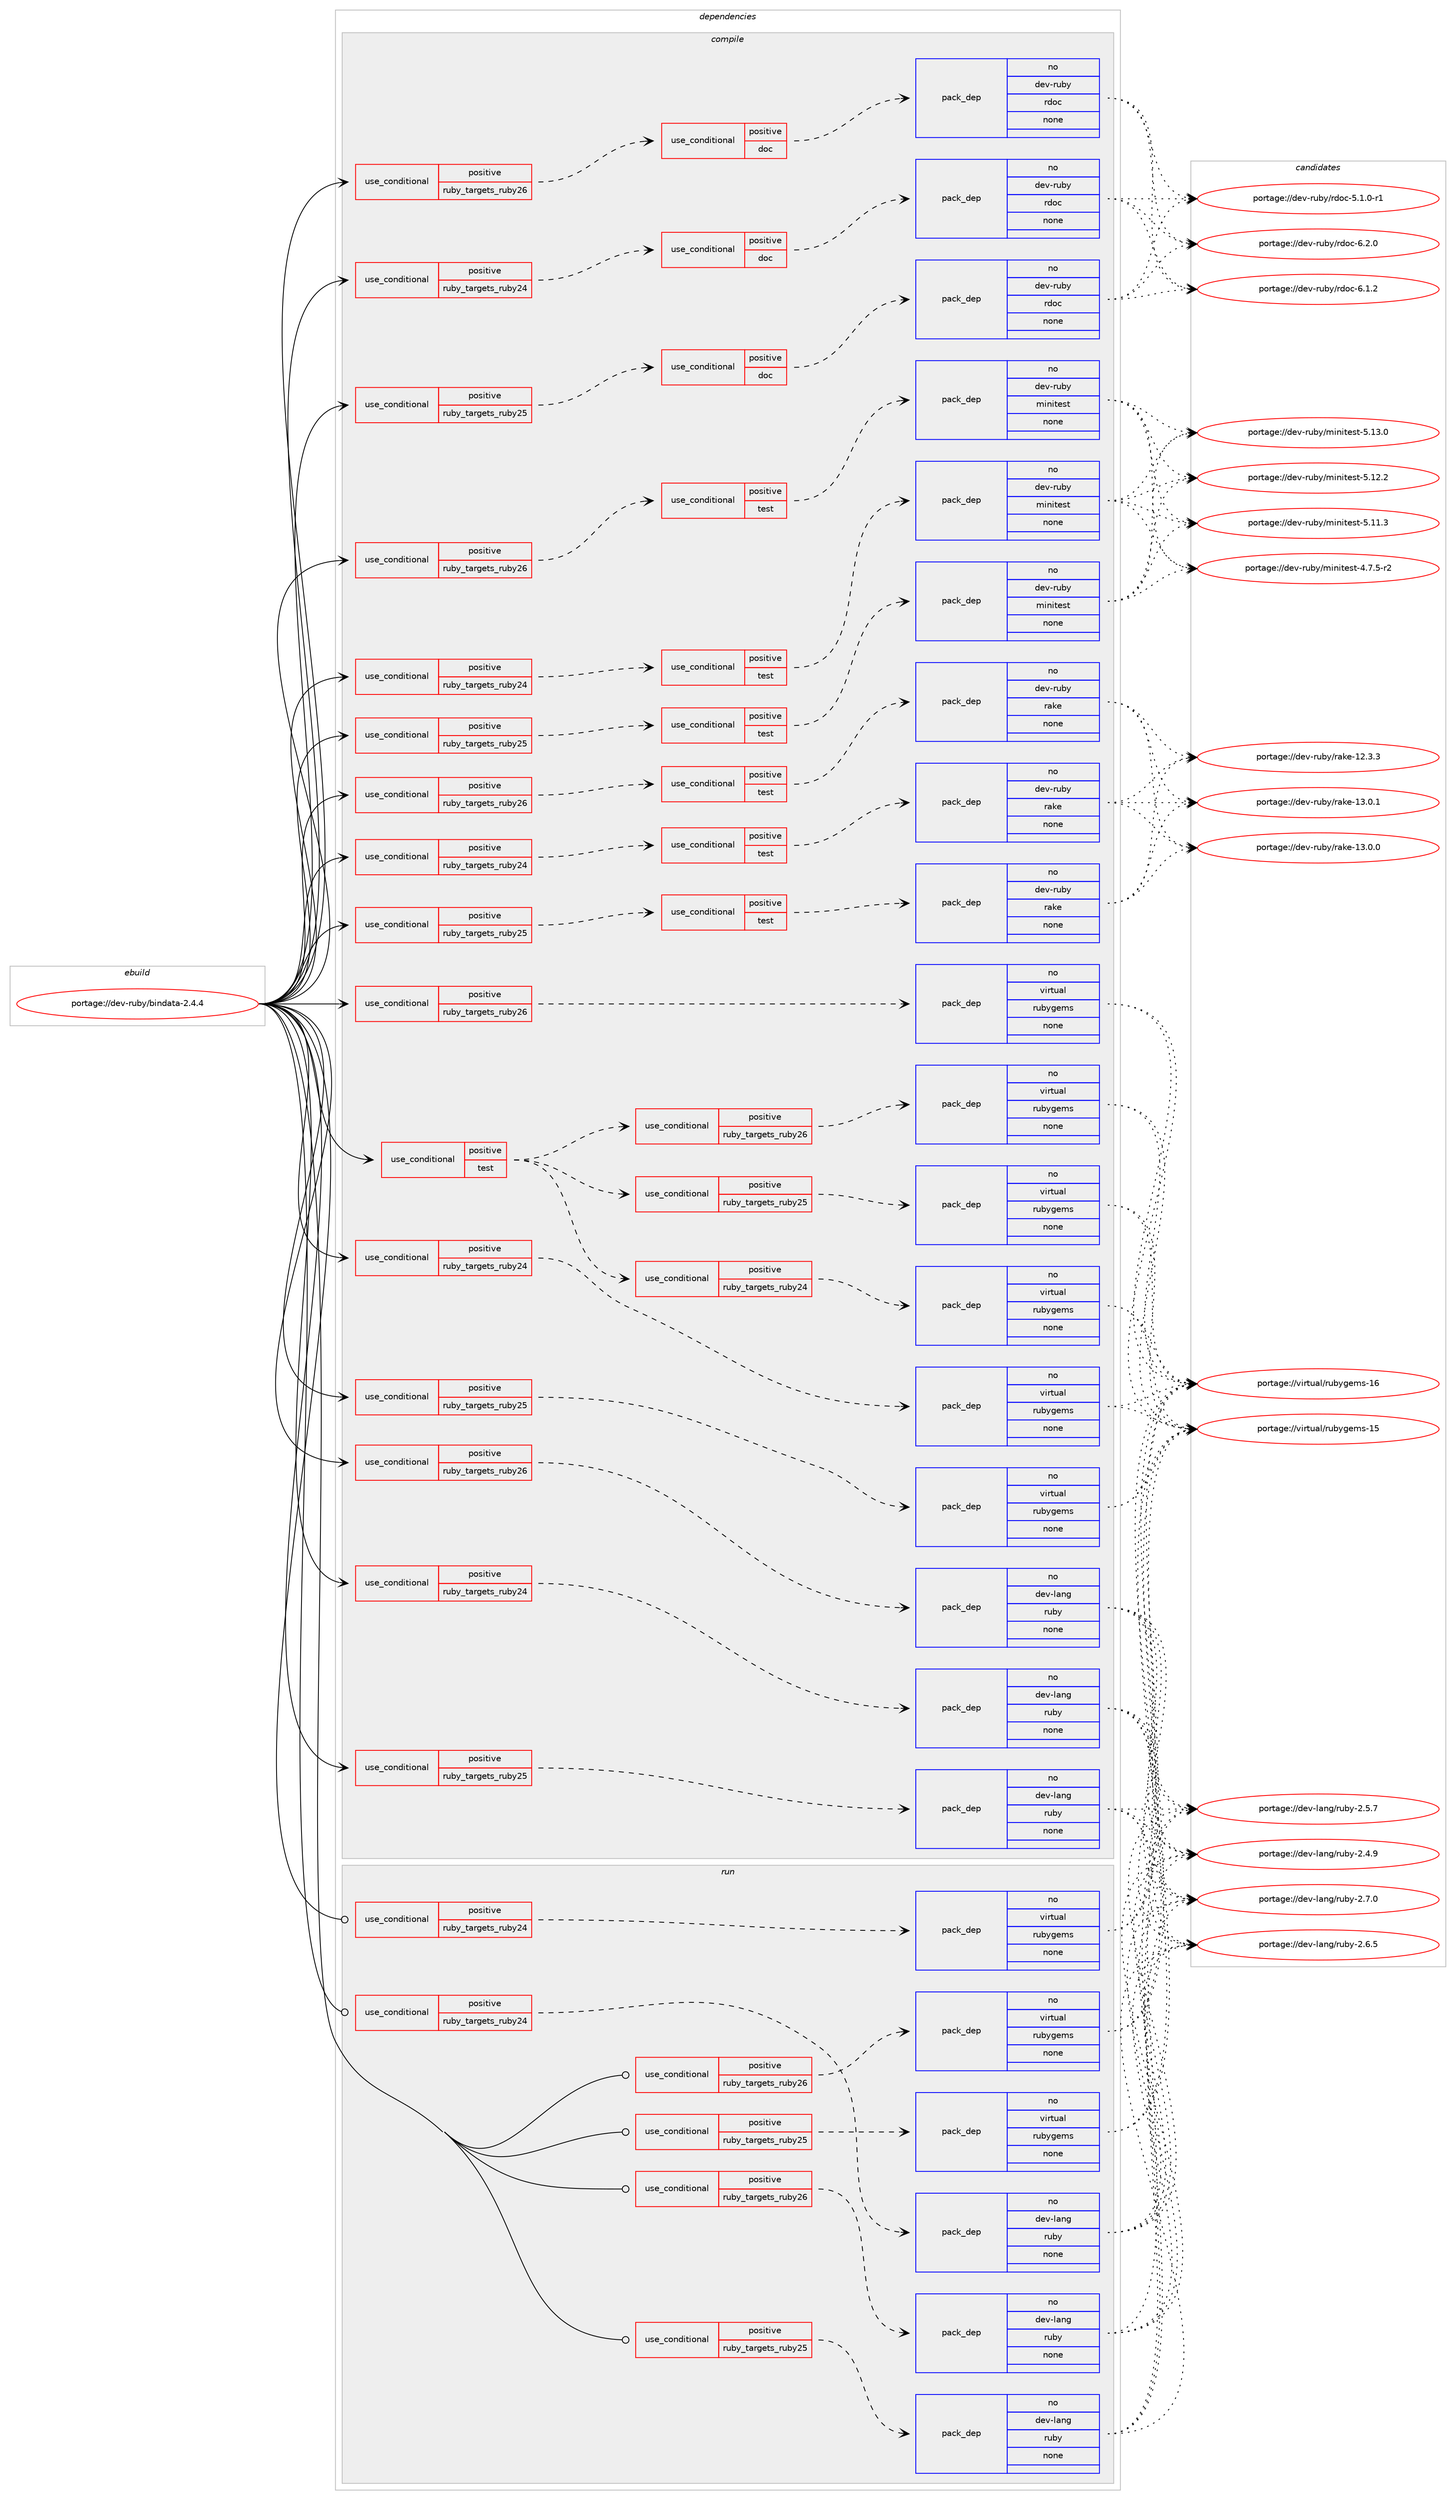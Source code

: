 digraph prolog {

# *************
# Graph options
# *************

newrank=true;
concentrate=true;
compound=true;
graph [rankdir=LR,fontname=Helvetica,fontsize=10,ranksep=1.5];#, ranksep=2.5, nodesep=0.2];
edge  [arrowhead=vee];
node  [fontname=Helvetica,fontsize=10];

# **********
# The ebuild
# **********

subgraph cluster_leftcol {
color=gray;
label=<<i>ebuild</i>>;
id [label="portage://dev-ruby/bindata-2.4.4", color=red, width=4, href="../dev-ruby/bindata-2.4.4.svg"];
}

# ****************
# The dependencies
# ****************

subgraph cluster_midcol {
color=gray;
label=<<i>dependencies</i>>;
subgraph cluster_compile {
fillcolor="#eeeeee";
style=filled;
label=<<i>compile</i>>;
subgraph cond92449 {
dependency366089 [label=<<TABLE BORDER="0" CELLBORDER="1" CELLSPACING="0" CELLPADDING="4"><TR><TD ROWSPAN="3" CELLPADDING="10">use_conditional</TD></TR><TR><TD>positive</TD></TR><TR><TD>ruby_targets_ruby24</TD></TR></TABLE>>, shape=none, color=red];
subgraph cond92450 {
dependency366090 [label=<<TABLE BORDER="0" CELLBORDER="1" CELLSPACING="0" CELLPADDING="4"><TR><TD ROWSPAN="3" CELLPADDING="10">use_conditional</TD></TR><TR><TD>positive</TD></TR><TR><TD>doc</TD></TR></TABLE>>, shape=none, color=red];
subgraph pack268816 {
dependency366091 [label=<<TABLE BORDER="0" CELLBORDER="1" CELLSPACING="0" CELLPADDING="4" WIDTH="220"><TR><TD ROWSPAN="6" CELLPADDING="30">pack_dep</TD></TR><TR><TD WIDTH="110">no</TD></TR><TR><TD>dev-ruby</TD></TR><TR><TD>rdoc</TD></TR><TR><TD>none</TD></TR><TR><TD></TD></TR></TABLE>>, shape=none, color=blue];
}
dependency366090:e -> dependency366091:w [weight=20,style="dashed",arrowhead="vee"];
}
dependency366089:e -> dependency366090:w [weight=20,style="dashed",arrowhead="vee"];
}
id:e -> dependency366089:w [weight=20,style="solid",arrowhead="vee"];
subgraph cond92451 {
dependency366092 [label=<<TABLE BORDER="0" CELLBORDER="1" CELLSPACING="0" CELLPADDING="4"><TR><TD ROWSPAN="3" CELLPADDING="10">use_conditional</TD></TR><TR><TD>positive</TD></TR><TR><TD>ruby_targets_ruby24</TD></TR></TABLE>>, shape=none, color=red];
subgraph cond92452 {
dependency366093 [label=<<TABLE BORDER="0" CELLBORDER="1" CELLSPACING="0" CELLPADDING="4"><TR><TD ROWSPAN="3" CELLPADDING="10">use_conditional</TD></TR><TR><TD>positive</TD></TR><TR><TD>test</TD></TR></TABLE>>, shape=none, color=red];
subgraph pack268817 {
dependency366094 [label=<<TABLE BORDER="0" CELLBORDER="1" CELLSPACING="0" CELLPADDING="4" WIDTH="220"><TR><TD ROWSPAN="6" CELLPADDING="30">pack_dep</TD></TR><TR><TD WIDTH="110">no</TD></TR><TR><TD>dev-ruby</TD></TR><TR><TD>minitest</TD></TR><TR><TD>none</TD></TR><TR><TD></TD></TR></TABLE>>, shape=none, color=blue];
}
dependency366093:e -> dependency366094:w [weight=20,style="dashed",arrowhead="vee"];
}
dependency366092:e -> dependency366093:w [weight=20,style="dashed",arrowhead="vee"];
}
id:e -> dependency366092:w [weight=20,style="solid",arrowhead="vee"];
subgraph cond92453 {
dependency366095 [label=<<TABLE BORDER="0" CELLBORDER="1" CELLSPACING="0" CELLPADDING="4"><TR><TD ROWSPAN="3" CELLPADDING="10">use_conditional</TD></TR><TR><TD>positive</TD></TR><TR><TD>ruby_targets_ruby24</TD></TR></TABLE>>, shape=none, color=red];
subgraph cond92454 {
dependency366096 [label=<<TABLE BORDER="0" CELLBORDER="1" CELLSPACING="0" CELLPADDING="4"><TR><TD ROWSPAN="3" CELLPADDING="10">use_conditional</TD></TR><TR><TD>positive</TD></TR><TR><TD>test</TD></TR></TABLE>>, shape=none, color=red];
subgraph pack268818 {
dependency366097 [label=<<TABLE BORDER="0" CELLBORDER="1" CELLSPACING="0" CELLPADDING="4" WIDTH="220"><TR><TD ROWSPAN="6" CELLPADDING="30">pack_dep</TD></TR><TR><TD WIDTH="110">no</TD></TR><TR><TD>dev-ruby</TD></TR><TR><TD>rake</TD></TR><TR><TD>none</TD></TR><TR><TD></TD></TR></TABLE>>, shape=none, color=blue];
}
dependency366096:e -> dependency366097:w [weight=20,style="dashed",arrowhead="vee"];
}
dependency366095:e -> dependency366096:w [weight=20,style="dashed",arrowhead="vee"];
}
id:e -> dependency366095:w [weight=20,style="solid",arrowhead="vee"];
subgraph cond92455 {
dependency366098 [label=<<TABLE BORDER="0" CELLBORDER="1" CELLSPACING="0" CELLPADDING="4"><TR><TD ROWSPAN="3" CELLPADDING="10">use_conditional</TD></TR><TR><TD>positive</TD></TR><TR><TD>ruby_targets_ruby24</TD></TR></TABLE>>, shape=none, color=red];
subgraph pack268819 {
dependency366099 [label=<<TABLE BORDER="0" CELLBORDER="1" CELLSPACING="0" CELLPADDING="4" WIDTH="220"><TR><TD ROWSPAN="6" CELLPADDING="30">pack_dep</TD></TR><TR><TD WIDTH="110">no</TD></TR><TR><TD>dev-lang</TD></TR><TR><TD>ruby</TD></TR><TR><TD>none</TD></TR><TR><TD></TD></TR></TABLE>>, shape=none, color=blue];
}
dependency366098:e -> dependency366099:w [weight=20,style="dashed",arrowhead="vee"];
}
id:e -> dependency366098:w [weight=20,style="solid",arrowhead="vee"];
subgraph cond92456 {
dependency366100 [label=<<TABLE BORDER="0" CELLBORDER="1" CELLSPACING="0" CELLPADDING="4"><TR><TD ROWSPAN="3" CELLPADDING="10">use_conditional</TD></TR><TR><TD>positive</TD></TR><TR><TD>ruby_targets_ruby24</TD></TR></TABLE>>, shape=none, color=red];
subgraph pack268820 {
dependency366101 [label=<<TABLE BORDER="0" CELLBORDER="1" CELLSPACING="0" CELLPADDING="4" WIDTH="220"><TR><TD ROWSPAN="6" CELLPADDING="30">pack_dep</TD></TR><TR><TD WIDTH="110">no</TD></TR><TR><TD>virtual</TD></TR><TR><TD>rubygems</TD></TR><TR><TD>none</TD></TR><TR><TD></TD></TR></TABLE>>, shape=none, color=blue];
}
dependency366100:e -> dependency366101:w [weight=20,style="dashed",arrowhead="vee"];
}
id:e -> dependency366100:w [weight=20,style="solid",arrowhead="vee"];
subgraph cond92457 {
dependency366102 [label=<<TABLE BORDER="0" CELLBORDER="1" CELLSPACING="0" CELLPADDING="4"><TR><TD ROWSPAN="3" CELLPADDING="10">use_conditional</TD></TR><TR><TD>positive</TD></TR><TR><TD>ruby_targets_ruby25</TD></TR></TABLE>>, shape=none, color=red];
subgraph cond92458 {
dependency366103 [label=<<TABLE BORDER="0" CELLBORDER="1" CELLSPACING="0" CELLPADDING="4"><TR><TD ROWSPAN="3" CELLPADDING="10">use_conditional</TD></TR><TR><TD>positive</TD></TR><TR><TD>doc</TD></TR></TABLE>>, shape=none, color=red];
subgraph pack268821 {
dependency366104 [label=<<TABLE BORDER="0" CELLBORDER="1" CELLSPACING="0" CELLPADDING="4" WIDTH="220"><TR><TD ROWSPAN="6" CELLPADDING="30">pack_dep</TD></TR><TR><TD WIDTH="110">no</TD></TR><TR><TD>dev-ruby</TD></TR><TR><TD>rdoc</TD></TR><TR><TD>none</TD></TR><TR><TD></TD></TR></TABLE>>, shape=none, color=blue];
}
dependency366103:e -> dependency366104:w [weight=20,style="dashed",arrowhead="vee"];
}
dependency366102:e -> dependency366103:w [weight=20,style="dashed",arrowhead="vee"];
}
id:e -> dependency366102:w [weight=20,style="solid",arrowhead="vee"];
subgraph cond92459 {
dependency366105 [label=<<TABLE BORDER="0" CELLBORDER="1" CELLSPACING="0" CELLPADDING="4"><TR><TD ROWSPAN="3" CELLPADDING="10">use_conditional</TD></TR><TR><TD>positive</TD></TR><TR><TD>ruby_targets_ruby25</TD></TR></TABLE>>, shape=none, color=red];
subgraph cond92460 {
dependency366106 [label=<<TABLE BORDER="0" CELLBORDER="1" CELLSPACING="0" CELLPADDING="4"><TR><TD ROWSPAN="3" CELLPADDING="10">use_conditional</TD></TR><TR><TD>positive</TD></TR><TR><TD>test</TD></TR></TABLE>>, shape=none, color=red];
subgraph pack268822 {
dependency366107 [label=<<TABLE BORDER="0" CELLBORDER="1" CELLSPACING="0" CELLPADDING="4" WIDTH="220"><TR><TD ROWSPAN="6" CELLPADDING="30">pack_dep</TD></TR><TR><TD WIDTH="110">no</TD></TR><TR><TD>dev-ruby</TD></TR><TR><TD>minitest</TD></TR><TR><TD>none</TD></TR><TR><TD></TD></TR></TABLE>>, shape=none, color=blue];
}
dependency366106:e -> dependency366107:w [weight=20,style="dashed",arrowhead="vee"];
}
dependency366105:e -> dependency366106:w [weight=20,style="dashed",arrowhead="vee"];
}
id:e -> dependency366105:w [weight=20,style="solid",arrowhead="vee"];
subgraph cond92461 {
dependency366108 [label=<<TABLE BORDER="0" CELLBORDER="1" CELLSPACING="0" CELLPADDING="4"><TR><TD ROWSPAN="3" CELLPADDING="10">use_conditional</TD></TR><TR><TD>positive</TD></TR><TR><TD>ruby_targets_ruby25</TD></TR></TABLE>>, shape=none, color=red];
subgraph cond92462 {
dependency366109 [label=<<TABLE BORDER="0" CELLBORDER="1" CELLSPACING="0" CELLPADDING="4"><TR><TD ROWSPAN="3" CELLPADDING="10">use_conditional</TD></TR><TR><TD>positive</TD></TR><TR><TD>test</TD></TR></TABLE>>, shape=none, color=red];
subgraph pack268823 {
dependency366110 [label=<<TABLE BORDER="0" CELLBORDER="1" CELLSPACING="0" CELLPADDING="4" WIDTH="220"><TR><TD ROWSPAN="6" CELLPADDING="30">pack_dep</TD></TR><TR><TD WIDTH="110">no</TD></TR><TR><TD>dev-ruby</TD></TR><TR><TD>rake</TD></TR><TR><TD>none</TD></TR><TR><TD></TD></TR></TABLE>>, shape=none, color=blue];
}
dependency366109:e -> dependency366110:w [weight=20,style="dashed",arrowhead="vee"];
}
dependency366108:e -> dependency366109:w [weight=20,style="dashed",arrowhead="vee"];
}
id:e -> dependency366108:w [weight=20,style="solid",arrowhead="vee"];
subgraph cond92463 {
dependency366111 [label=<<TABLE BORDER="0" CELLBORDER="1" CELLSPACING="0" CELLPADDING="4"><TR><TD ROWSPAN="3" CELLPADDING="10">use_conditional</TD></TR><TR><TD>positive</TD></TR><TR><TD>ruby_targets_ruby25</TD></TR></TABLE>>, shape=none, color=red];
subgraph pack268824 {
dependency366112 [label=<<TABLE BORDER="0" CELLBORDER="1" CELLSPACING="0" CELLPADDING="4" WIDTH="220"><TR><TD ROWSPAN="6" CELLPADDING="30">pack_dep</TD></TR><TR><TD WIDTH="110">no</TD></TR><TR><TD>dev-lang</TD></TR><TR><TD>ruby</TD></TR><TR><TD>none</TD></TR><TR><TD></TD></TR></TABLE>>, shape=none, color=blue];
}
dependency366111:e -> dependency366112:w [weight=20,style="dashed",arrowhead="vee"];
}
id:e -> dependency366111:w [weight=20,style="solid",arrowhead="vee"];
subgraph cond92464 {
dependency366113 [label=<<TABLE BORDER="0" CELLBORDER="1" CELLSPACING="0" CELLPADDING="4"><TR><TD ROWSPAN="3" CELLPADDING="10">use_conditional</TD></TR><TR><TD>positive</TD></TR><TR><TD>ruby_targets_ruby25</TD></TR></TABLE>>, shape=none, color=red];
subgraph pack268825 {
dependency366114 [label=<<TABLE BORDER="0" CELLBORDER="1" CELLSPACING="0" CELLPADDING="4" WIDTH="220"><TR><TD ROWSPAN="6" CELLPADDING="30">pack_dep</TD></TR><TR><TD WIDTH="110">no</TD></TR><TR><TD>virtual</TD></TR><TR><TD>rubygems</TD></TR><TR><TD>none</TD></TR><TR><TD></TD></TR></TABLE>>, shape=none, color=blue];
}
dependency366113:e -> dependency366114:w [weight=20,style="dashed",arrowhead="vee"];
}
id:e -> dependency366113:w [weight=20,style="solid",arrowhead="vee"];
subgraph cond92465 {
dependency366115 [label=<<TABLE BORDER="0" CELLBORDER="1" CELLSPACING="0" CELLPADDING="4"><TR><TD ROWSPAN="3" CELLPADDING="10">use_conditional</TD></TR><TR><TD>positive</TD></TR><TR><TD>ruby_targets_ruby26</TD></TR></TABLE>>, shape=none, color=red];
subgraph cond92466 {
dependency366116 [label=<<TABLE BORDER="0" CELLBORDER="1" CELLSPACING="0" CELLPADDING="4"><TR><TD ROWSPAN="3" CELLPADDING="10">use_conditional</TD></TR><TR><TD>positive</TD></TR><TR><TD>doc</TD></TR></TABLE>>, shape=none, color=red];
subgraph pack268826 {
dependency366117 [label=<<TABLE BORDER="0" CELLBORDER="1" CELLSPACING="0" CELLPADDING="4" WIDTH="220"><TR><TD ROWSPAN="6" CELLPADDING="30">pack_dep</TD></TR><TR><TD WIDTH="110">no</TD></TR><TR><TD>dev-ruby</TD></TR><TR><TD>rdoc</TD></TR><TR><TD>none</TD></TR><TR><TD></TD></TR></TABLE>>, shape=none, color=blue];
}
dependency366116:e -> dependency366117:w [weight=20,style="dashed",arrowhead="vee"];
}
dependency366115:e -> dependency366116:w [weight=20,style="dashed",arrowhead="vee"];
}
id:e -> dependency366115:w [weight=20,style="solid",arrowhead="vee"];
subgraph cond92467 {
dependency366118 [label=<<TABLE BORDER="0" CELLBORDER="1" CELLSPACING="0" CELLPADDING="4"><TR><TD ROWSPAN="3" CELLPADDING="10">use_conditional</TD></TR><TR><TD>positive</TD></TR><TR><TD>ruby_targets_ruby26</TD></TR></TABLE>>, shape=none, color=red];
subgraph cond92468 {
dependency366119 [label=<<TABLE BORDER="0" CELLBORDER="1" CELLSPACING="0" CELLPADDING="4"><TR><TD ROWSPAN="3" CELLPADDING="10">use_conditional</TD></TR><TR><TD>positive</TD></TR><TR><TD>test</TD></TR></TABLE>>, shape=none, color=red];
subgraph pack268827 {
dependency366120 [label=<<TABLE BORDER="0" CELLBORDER="1" CELLSPACING="0" CELLPADDING="4" WIDTH="220"><TR><TD ROWSPAN="6" CELLPADDING="30">pack_dep</TD></TR><TR><TD WIDTH="110">no</TD></TR><TR><TD>dev-ruby</TD></TR><TR><TD>minitest</TD></TR><TR><TD>none</TD></TR><TR><TD></TD></TR></TABLE>>, shape=none, color=blue];
}
dependency366119:e -> dependency366120:w [weight=20,style="dashed",arrowhead="vee"];
}
dependency366118:e -> dependency366119:w [weight=20,style="dashed",arrowhead="vee"];
}
id:e -> dependency366118:w [weight=20,style="solid",arrowhead="vee"];
subgraph cond92469 {
dependency366121 [label=<<TABLE BORDER="0" CELLBORDER="1" CELLSPACING="0" CELLPADDING="4"><TR><TD ROWSPAN="3" CELLPADDING="10">use_conditional</TD></TR><TR><TD>positive</TD></TR><TR><TD>ruby_targets_ruby26</TD></TR></TABLE>>, shape=none, color=red];
subgraph cond92470 {
dependency366122 [label=<<TABLE BORDER="0" CELLBORDER="1" CELLSPACING="0" CELLPADDING="4"><TR><TD ROWSPAN="3" CELLPADDING="10">use_conditional</TD></TR><TR><TD>positive</TD></TR><TR><TD>test</TD></TR></TABLE>>, shape=none, color=red];
subgraph pack268828 {
dependency366123 [label=<<TABLE BORDER="0" CELLBORDER="1" CELLSPACING="0" CELLPADDING="4" WIDTH="220"><TR><TD ROWSPAN="6" CELLPADDING="30">pack_dep</TD></TR><TR><TD WIDTH="110">no</TD></TR><TR><TD>dev-ruby</TD></TR><TR><TD>rake</TD></TR><TR><TD>none</TD></TR><TR><TD></TD></TR></TABLE>>, shape=none, color=blue];
}
dependency366122:e -> dependency366123:w [weight=20,style="dashed",arrowhead="vee"];
}
dependency366121:e -> dependency366122:w [weight=20,style="dashed",arrowhead="vee"];
}
id:e -> dependency366121:w [weight=20,style="solid",arrowhead="vee"];
subgraph cond92471 {
dependency366124 [label=<<TABLE BORDER="0" CELLBORDER="1" CELLSPACING="0" CELLPADDING="4"><TR><TD ROWSPAN="3" CELLPADDING="10">use_conditional</TD></TR><TR><TD>positive</TD></TR><TR><TD>ruby_targets_ruby26</TD></TR></TABLE>>, shape=none, color=red];
subgraph pack268829 {
dependency366125 [label=<<TABLE BORDER="0" CELLBORDER="1" CELLSPACING="0" CELLPADDING="4" WIDTH="220"><TR><TD ROWSPAN="6" CELLPADDING="30">pack_dep</TD></TR><TR><TD WIDTH="110">no</TD></TR><TR><TD>dev-lang</TD></TR><TR><TD>ruby</TD></TR><TR><TD>none</TD></TR><TR><TD></TD></TR></TABLE>>, shape=none, color=blue];
}
dependency366124:e -> dependency366125:w [weight=20,style="dashed",arrowhead="vee"];
}
id:e -> dependency366124:w [weight=20,style="solid",arrowhead="vee"];
subgraph cond92472 {
dependency366126 [label=<<TABLE BORDER="0" CELLBORDER="1" CELLSPACING="0" CELLPADDING="4"><TR><TD ROWSPAN="3" CELLPADDING="10">use_conditional</TD></TR><TR><TD>positive</TD></TR><TR><TD>ruby_targets_ruby26</TD></TR></TABLE>>, shape=none, color=red];
subgraph pack268830 {
dependency366127 [label=<<TABLE BORDER="0" CELLBORDER="1" CELLSPACING="0" CELLPADDING="4" WIDTH="220"><TR><TD ROWSPAN="6" CELLPADDING="30">pack_dep</TD></TR><TR><TD WIDTH="110">no</TD></TR><TR><TD>virtual</TD></TR><TR><TD>rubygems</TD></TR><TR><TD>none</TD></TR><TR><TD></TD></TR></TABLE>>, shape=none, color=blue];
}
dependency366126:e -> dependency366127:w [weight=20,style="dashed",arrowhead="vee"];
}
id:e -> dependency366126:w [weight=20,style="solid",arrowhead="vee"];
subgraph cond92473 {
dependency366128 [label=<<TABLE BORDER="0" CELLBORDER="1" CELLSPACING="0" CELLPADDING="4"><TR><TD ROWSPAN="3" CELLPADDING="10">use_conditional</TD></TR><TR><TD>positive</TD></TR><TR><TD>test</TD></TR></TABLE>>, shape=none, color=red];
subgraph cond92474 {
dependency366129 [label=<<TABLE BORDER="0" CELLBORDER="1" CELLSPACING="0" CELLPADDING="4"><TR><TD ROWSPAN="3" CELLPADDING="10">use_conditional</TD></TR><TR><TD>positive</TD></TR><TR><TD>ruby_targets_ruby24</TD></TR></TABLE>>, shape=none, color=red];
subgraph pack268831 {
dependency366130 [label=<<TABLE BORDER="0" CELLBORDER="1" CELLSPACING="0" CELLPADDING="4" WIDTH="220"><TR><TD ROWSPAN="6" CELLPADDING="30">pack_dep</TD></TR><TR><TD WIDTH="110">no</TD></TR><TR><TD>virtual</TD></TR><TR><TD>rubygems</TD></TR><TR><TD>none</TD></TR><TR><TD></TD></TR></TABLE>>, shape=none, color=blue];
}
dependency366129:e -> dependency366130:w [weight=20,style="dashed",arrowhead="vee"];
}
dependency366128:e -> dependency366129:w [weight=20,style="dashed",arrowhead="vee"];
subgraph cond92475 {
dependency366131 [label=<<TABLE BORDER="0" CELLBORDER="1" CELLSPACING="0" CELLPADDING="4"><TR><TD ROWSPAN="3" CELLPADDING="10">use_conditional</TD></TR><TR><TD>positive</TD></TR><TR><TD>ruby_targets_ruby25</TD></TR></TABLE>>, shape=none, color=red];
subgraph pack268832 {
dependency366132 [label=<<TABLE BORDER="0" CELLBORDER="1" CELLSPACING="0" CELLPADDING="4" WIDTH="220"><TR><TD ROWSPAN="6" CELLPADDING="30">pack_dep</TD></TR><TR><TD WIDTH="110">no</TD></TR><TR><TD>virtual</TD></TR><TR><TD>rubygems</TD></TR><TR><TD>none</TD></TR><TR><TD></TD></TR></TABLE>>, shape=none, color=blue];
}
dependency366131:e -> dependency366132:w [weight=20,style="dashed",arrowhead="vee"];
}
dependency366128:e -> dependency366131:w [weight=20,style="dashed",arrowhead="vee"];
subgraph cond92476 {
dependency366133 [label=<<TABLE BORDER="0" CELLBORDER="1" CELLSPACING="0" CELLPADDING="4"><TR><TD ROWSPAN="3" CELLPADDING="10">use_conditional</TD></TR><TR><TD>positive</TD></TR><TR><TD>ruby_targets_ruby26</TD></TR></TABLE>>, shape=none, color=red];
subgraph pack268833 {
dependency366134 [label=<<TABLE BORDER="0" CELLBORDER="1" CELLSPACING="0" CELLPADDING="4" WIDTH="220"><TR><TD ROWSPAN="6" CELLPADDING="30">pack_dep</TD></TR><TR><TD WIDTH="110">no</TD></TR><TR><TD>virtual</TD></TR><TR><TD>rubygems</TD></TR><TR><TD>none</TD></TR><TR><TD></TD></TR></TABLE>>, shape=none, color=blue];
}
dependency366133:e -> dependency366134:w [weight=20,style="dashed",arrowhead="vee"];
}
dependency366128:e -> dependency366133:w [weight=20,style="dashed",arrowhead="vee"];
}
id:e -> dependency366128:w [weight=20,style="solid",arrowhead="vee"];
}
subgraph cluster_compileandrun {
fillcolor="#eeeeee";
style=filled;
label=<<i>compile and run</i>>;
}
subgraph cluster_run {
fillcolor="#eeeeee";
style=filled;
label=<<i>run</i>>;
subgraph cond92477 {
dependency366135 [label=<<TABLE BORDER="0" CELLBORDER="1" CELLSPACING="0" CELLPADDING="4"><TR><TD ROWSPAN="3" CELLPADDING="10">use_conditional</TD></TR><TR><TD>positive</TD></TR><TR><TD>ruby_targets_ruby24</TD></TR></TABLE>>, shape=none, color=red];
subgraph pack268834 {
dependency366136 [label=<<TABLE BORDER="0" CELLBORDER="1" CELLSPACING="0" CELLPADDING="4" WIDTH="220"><TR><TD ROWSPAN="6" CELLPADDING="30">pack_dep</TD></TR><TR><TD WIDTH="110">no</TD></TR><TR><TD>dev-lang</TD></TR><TR><TD>ruby</TD></TR><TR><TD>none</TD></TR><TR><TD></TD></TR></TABLE>>, shape=none, color=blue];
}
dependency366135:e -> dependency366136:w [weight=20,style="dashed",arrowhead="vee"];
}
id:e -> dependency366135:w [weight=20,style="solid",arrowhead="odot"];
subgraph cond92478 {
dependency366137 [label=<<TABLE BORDER="0" CELLBORDER="1" CELLSPACING="0" CELLPADDING="4"><TR><TD ROWSPAN="3" CELLPADDING="10">use_conditional</TD></TR><TR><TD>positive</TD></TR><TR><TD>ruby_targets_ruby24</TD></TR></TABLE>>, shape=none, color=red];
subgraph pack268835 {
dependency366138 [label=<<TABLE BORDER="0" CELLBORDER="1" CELLSPACING="0" CELLPADDING="4" WIDTH="220"><TR><TD ROWSPAN="6" CELLPADDING="30">pack_dep</TD></TR><TR><TD WIDTH="110">no</TD></TR><TR><TD>virtual</TD></TR><TR><TD>rubygems</TD></TR><TR><TD>none</TD></TR><TR><TD></TD></TR></TABLE>>, shape=none, color=blue];
}
dependency366137:e -> dependency366138:w [weight=20,style="dashed",arrowhead="vee"];
}
id:e -> dependency366137:w [weight=20,style="solid",arrowhead="odot"];
subgraph cond92479 {
dependency366139 [label=<<TABLE BORDER="0" CELLBORDER="1" CELLSPACING="0" CELLPADDING="4"><TR><TD ROWSPAN="3" CELLPADDING="10">use_conditional</TD></TR><TR><TD>positive</TD></TR><TR><TD>ruby_targets_ruby25</TD></TR></TABLE>>, shape=none, color=red];
subgraph pack268836 {
dependency366140 [label=<<TABLE BORDER="0" CELLBORDER="1" CELLSPACING="0" CELLPADDING="4" WIDTH="220"><TR><TD ROWSPAN="6" CELLPADDING="30">pack_dep</TD></TR><TR><TD WIDTH="110">no</TD></TR><TR><TD>dev-lang</TD></TR><TR><TD>ruby</TD></TR><TR><TD>none</TD></TR><TR><TD></TD></TR></TABLE>>, shape=none, color=blue];
}
dependency366139:e -> dependency366140:w [weight=20,style="dashed",arrowhead="vee"];
}
id:e -> dependency366139:w [weight=20,style="solid",arrowhead="odot"];
subgraph cond92480 {
dependency366141 [label=<<TABLE BORDER="0" CELLBORDER="1" CELLSPACING="0" CELLPADDING="4"><TR><TD ROWSPAN="3" CELLPADDING="10">use_conditional</TD></TR><TR><TD>positive</TD></TR><TR><TD>ruby_targets_ruby25</TD></TR></TABLE>>, shape=none, color=red];
subgraph pack268837 {
dependency366142 [label=<<TABLE BORDER="0" CELLBORDER="1" CELLSPACING="0" CELLPADDING="4" WIDTH="220"><TR><TD ROWSPAN="6" CELLPADDING="30">pack_dep</TD></TR><TR><TD WIDTH="110">no</TD></TR><TR><TD>virtual</TD></TR><TR><TD>rubygems</TD></TR><TR><TD>none</TD></TR><TR><TD></TD></TR></TABLE>>, shape=none, color=blue];
}
dependency366141:e -> dependency366142:w [weight=20,style="dashed",arrowhead="vee"];
}
id:e -> dependency366141:w [weight=20,style="solid",arrowhead="odot"];
subgraph cond92481 {
dependency366143 [label=<<TABLE BORDER="0" CELLBORDER="1" CELLSPACING="0" CELLPADDING="4"><TR><TD ROWSPAN="3" CELLPADDING="10">use_conditional</TD></TR><TR><TD>positive</TD></TR><TR><TD>ruby_targets_ruby26</TD></TR></TABLE>>, shape=none, color=red];
subgraph pack268838 {
dependency366144 [label=<<TABLE BORDER="0" CELLBORDER="1" CELLSPACING="0" CELLPADDING="4" WIDTH="220"><TR><TD ROWSPAN="6" CELLPADDING="30">pack_dep</TD></TR><TR><TD WIDTH="110">no</TD></TR><TR><TD>dev-lang</TD></TR><TR><TD>ruby</TD></TR><TR><TD>none</TD></TR><TR><TD></TD></TR></TABLE>>, shape=none, color=blue];
}
dependency366143:e -> dependency366144:w [weight=20,style="dashed",arrowhead="vee"];
}
id:e -> dependency366143:w [weight=20,style="solid",arrowhead="odot"];
subgraph cond92482 {
dependency366145 [label=<<TABLE BORDER="0" CELLBORDER="1" CELLSPACING="0" CELLPADDING="4"><TR><TD ROWSPAN="3" CELLPADDING="10">use_conditional</TD></TR><TR><TD>positive</TD></TR><TR><TD>ruby_targets_ruby26</TD></TR></TABLE>>, shape=none, color=red];
subgraph pack268839 {
dependency366146 [label=<<TABLE BORDER="0" CELLBORDER="1" CELLSPACING="0" CELLPADDING="4" WIDTH="220"><TR><TD ROWSPAN="6" CELLPADDING="30">pack_dep</TD></TR><TR><TD WIDTH="110">no</TD></TR><TR><TD>virtual</TD></TR><TR><TD>rubygems</TD></TR><TR><TD>none</TD></TR><TR><TD></TD></TR></TABLE>>, shape=none, color=blue];
}
dependency366145:e -> dependency366146:w [weight=20,style="dashed",arrowhead="vee"];
}
id:e -> dependency366145:w [weight=20,style="solid",arrowhead="odot"];
}
}

# **************
# The candidates
# **************

subgraph cluster_choices {
rank=same;
color=gray;
label=<<i>candidates</i>>;

subgraph choice268816 {
color=black;
nodesep=1;
choice10010111845114117981214711410011199455446504648 [label="portage://dev-ruby/rdoc-6.2.0", color=red, width=4,href="../dev-ruby/rdoc-6.2.0.svg"];
choice10010111845114117981214711410011199455446494650 [label="portage://dev-ruby/rdoc-6.1.2", color=red, width=4,href="../dev-ruby/rdoc-6.1.2.svg"];
choice100101118451141179812147114100111994553464946484511449 [label="portage://dev-ruby/rdoc-5.1.0-r1", color=red, width=4,href="../dev-ruby/rdoc-5.1.0-r1.svg"];
dependency366091:e -> choice10010111845114117981214711410011199455446504648:w [style=dotted,weight="100"];
dependency366091:e -> choice10010111845114117981214711410011199455446494650:w [style=dotted,weight="100"];
dependency366091:e -> choice100101118451141179812147114100111994553464946484511449:w [style=dotted,weight="100"];
}
subgraph choice268817 {
color=black;
nodesep=1;
choice10010111845114117981214710910511010511610111511645534649514648 [label="portage://dev-ruby/minitest-5.13.0", color=red, width=4,href="../dev-ruby/minitest-5.13.0.svg"];
choice10010111845114117981214710910511010511610111511645534649504650 [label="portage://dev-ruby/minitest-5.12.2", color=red, width=4,href="../dev-ruby/minitest-5.12.2.svg"];
choice10010111845114117981214710910511010511610111511645534649494651 [label="portage://dev-ruby/minitest-5.11.3", color=red, width=4,href="../dev-ruby/minitest-5.11.3.svg"];
choice1001011184511411798121471091051101051161011151164552465546534511450 [label="portage://dev-ruby/minitest-4.7.5-r2", color=red, width=4,href="../dev-ruby/minitest-4.7.5-r2.svg"];
dependency366094:e -> choice10010111845114117981214710910511010511610111511645534649514648:w [style=dotted,weight="100"];
dependency366094:e -> choice10010111845114117981214710910511010511610111511645534649504650:w [style=dotted,weight="100"];
dependency366094:e -> choice10010111845114117981214710910511010511610111511645534649494651:w [style=dotted,weight="100"];
dependency366094:e -> choice1001011184511411798121471091051101051161011151164552465546534511450:w [style=dotted,weight="100"];
}
subgraph choice268818 {
color=black;
nodesep=1;
choice1001011184511411798121471149710710145495146484649 [label="portage://dev-ruby/rake-13.0.1", color=red, width=4,href="../dev-ruby/rake-13.0.1.svg"];
choice1001011184511411798121471149710710145495146484648 [label="portage://dev-ruby/rake-13.0.0", color=red, width=4,href="../dev-ruby/rake-13.0.0.svg"];
choice1001011184511411798121471149710710145495046514651 [label="portage://dev-ruby/rake-12.3.3", color=red, width=4,href="../dev-ruby/rake-12.3.3.svg"];
dependency366097:e -> choice1001011184511411798121471149710710145495146484649:w [style=dotted,weight="100"];
dependency366097:e -> choice1001011184511411798121471149710710145495146484648:w [style=dotted,weight="100"];
dependency366097:e -> choice1001011184511411798121471149710710145495046514651:w [style=dotted,weight="100"];
}
subgraph choice268819 {
color=black;
nodesep=1;
choice10010111845108971101034711411798121455046554648 [label="portage://dev-lang/ruby-2.7.0", color=red, width=4,href="../dev-lang/ruby-2.7.0.svg"];
choice10010111845108971101034711411798121455046544653 [label="portage://dev-lang/ruby-2.6.5", color=red, width=4,href="../dev-lang/ruby-2.6.5.svg"];
choice10010111845108971101034711411798121455046534655 [label="portage://dev-lang/ruby-2.5.7", color=red, width=4,href="../dev-lang/ruby-2.5.7.svg"];
choice10010111845108971101034711411798121455046524657 [label="portage://dev-lang/ruby-2.4.9", color=red, width=4,href="../dev-lang/ruby-2.4.9.svg"];
dependency366099:e -> choice10010111845108971101034711411798121455046554648:w [style=dotted,weight="100"];
dependency366099:e -> choice10010111845108971101034711411798121455046544653:w [style=dotted,weight="100"];
dependency366099:e -> choice10010111845108971101034711411798121455046534655:w [style=dotted,weight="100"];
dependency366099:e -> choice10010111845108971101034711411798121455046524657:w [style=dotted,weight="100"];
}
subgraph choice268820 {
color=black;
nodesep=1;
choice118105114116117971084711411798121103101109115454954 [label="portage://virtual/rubygems-16", color=red, width=4,href="../virtual/rubygems-16.svg"];
choice118105114116117971084711411798121103101109115454953 [label="portage://virtual/rubygems-15", color=red, width=4,href="../virtual/rubygems-15.svg"];
dependency366101:e -> choice118105114116117971084711411798121103101109115454954:w [style=dotted,weight="100"];
dependency366101:e -> choice118105114116117971084711411798121103101109115454953:w [style=dotted,weight="100"];
}
subgraph choice268821 {
color=black;
nodesep=1;
choice10010111845114117981214711410011199455446504648 [label="portage://dev-ruby/rdoc-6.2.0", color=red, width=4,href="../dev-ruby/rdoc-6.2.0.svg"];
choice10010111845114117981214711410011199455446494650 [label="portage://dev-ruby/rdoc-6.1.2", color=red, width=4,href="../dev-ruby/rdoc-6.1.2.svg"];
choice100101118451141179812147114100111994553464946484511449 [label="portage://dev-ruby/rdoc-5.1.0-r1", color=red, width=4,href="../dev-ruby/rdoc-5.1.0-r1.svg"];
dependency366104:e -> choice10010111845114117981214711410011199455446504648:w [style=dotted,weight="100"];
dependency366104:e -> choice10010111845114117981214711410011199455446494650:w [style=dotted,weight="100"];
dependency366104:e -> choice100101118451141179812147114100111994553464946484511449:w [style=dotted,weight="100"];
}
subgraph choice268822 {
color=black;
nodesep=1;
choice10010111845114117981214710910511010511610111511645534649514648 [label="portage://dev-ruby/minitest-5.13.0", color=red, width=4,href="../dev-ruby/minitest-5.13.0.svg"];
choice10010111845114117981214710910511010511610111511645534649504650 [label="portage://dev-ruby/minitest-5.12.2", color=red, width=4,href="../dev-ruby/minitest-5.12.2.svg"];
choice10010111845114117981214710910511010511610111511645534649494651 [label="portage://dev-ruby/minitest-5.11.3", color=red, width=4,href="../dev-ruby/minitest-5.11.3.svg"];
choice1001011184511411798121471091051101051161011151164552465546534511450 [label="portage://dev-ruby/minitest-4.7.5-r2", color=red, width=4,href="../dev-ruby/minitest-4.7.5-r2.svg"];
dependency366107:e -> choice10010111845114117981214710910511010511610111511645534649514648:w [style=dotted,weight="100"];
dependency366107:e -> choice10010111845114117981214710910511010511610111511645534649504650:w [style=dotted,weight="100"];
dependency366107:e -> choice10010111845114117981214710910511010511610111511645534649494651:w [style=dotted,weight="100"];
dependency366107:e -> choice1001011184511411798121471091051101051161011151164552465546534511450:w [style=dotted,weight="100"];
}
subgraph choice268823 {
color=black;
nodesep=1;
choice1001011184511411798121471149710710145495146484649 [label="portage://dev-ruby/rake-13.0.1", color=red, width=4,href="../dev-ruby/rake-13.0.1.svg"];
choice1001011184511411798121471149710710145495146484648 [label="portage://dev-ruby/rake-13.0.0", color=red, width=4,href="../dev-ruby/rake-13.0.0.svg"];
choice1001011184511411798121471149710710145495046514651 [label="portage://dev-ruby/rake-12.3.3", color=red, width=4,href="../dev-ruby/rake-12.3.3.svg"];
dependency366110:e -> choice1001011184511411798121471149710710145495146484649:w [style=dotted,weight="100"];
dependency366110:e -> choice1001011184511411798121471149710710145495146484648:w [style=dotted,weight="100"];
dependency366110:e -> choice1001011184511411798121471149710710145495046514651:w [style=dotted,weight="100"];
}
subgraph choice268824 {
color=black;
nodesep=1;
choice10010111845108971101034711411798121455046554648 [label="portage://dev-lang/ruby-2.7.0", color=red, width=4,href="../dev-lang/ruby-2.7.0.svg"];
choice10010111845108971101034711411798121455046544653 [label="portage://dev-lang/ruby-2.6.5", color=red, width=4,href="../dev-lang/ruby-2.6.5.svg"];
choice10010111845108971101034711411798121455046534655 [label="portage://dev-lang/ruby-2.5.7", color=red, width=4,href="../dev-lang/ruby-2.5.7.svg"];
choice10010111845108971101034711411798121455046524657 [label="portage://dev-lang/ruby-2.4.9", color=red, width=4,href="../dev-lang/ruby-2.4.9.svg"];
dependency366112:e -> choice10010111845108971101034711411798121455046554648:w [style=dotted,weight="100"];
dependency366112:e -> choice10010111845108971101034711411798121455046544653:w [style=dotted,weight="100"];
dependency366112:e -> choice10010111845108971101034711411798121455046534655:w [style=dotted,weight="100"];
dependency366112:e -> choice10010111845108971101034711411798121455046524657:w [style=dotted,weight="100"];
}
subgraph choice268825 {
color=black;
nodesep=1;
choice118105114116117971084711411798121103101109115454954 [label="portage://virtual/rubygems-16", color=red, width=4,href="../virtual/rubygems-16.svg"];
choice118105114116117971084711411798121103101109115454953 [label="portage://virtual/rubygems-15", color=red, width=4,href="../virtual/rubygems-15.svg"];
dependency366114:e -> choice118105114116117971084711411798121103101109115454954:w [style=dotted,weight="100"];
dependency366114:e -> choice118105114116117971084711411798121103101109115454953:w [style=dotted,weight="100"];
}
subgraph choice268826 {
color=black;
nodesep=1;
choice10010111845114117981214711410011199455446504648 [label="portage://dev-ruby/rdoc-6.2.0", color=red, width=4,href="../dev-ruby/rdoc-6.2.0.svg"];
choice10010111845114117981214711410011199455446494650 [label="portage://dev-ruby/rdoc-6.1.2", color=red, width=4,href="../dev-ruby/rdoc-6.1.2.svg"];
choice100101118451141179812147114100111994553464946484511449 [label="portage://dev-ruby/rdoc-5.1.0-r1", color=red, width=4,href="../dev-ruby/rdoc-5.1.0-r1.svg"];
dependency366117:e -> choice10010111845114117981214711410011199455446504648:w [style=dotted,weight="100"];
dependency366117:e -> choice10010111845114117981214711410011199455446494650:w [style=dotted,weight="100"];
dependency366117:e -> choice100101118451141179812147114100111994553464946484511449:w [style=dotted,weight="100"];
}
subgraph choice268827 {
color=black;
nodesep=1;
choice10010111845114117981214710910511010511610111511645534649514648 [label="portage://dev-ruby/minitest-5.13.0", color=red, width=4,href="../dev-ruby/minitest-5.13.0.svg"];
choice10010111845114117981214710910511010511610111511645534649504650 [label="portage://dev-ruby/minitest-5.12.2", color=red, width=4,href="../dev-ruby/minitest-5.12.2.svg"];
choice10010111845114117981214710910511010511610111511645534649494651 [label="portage://dev-ruby/minitest-5.11.3", color=red, width=4,href="../dev-ruby/minitest-5.11.3.svg"];
choice1001011184511411798121471091051101051161011151164552465546534511450 [label="portage://dev-ruby/minitest-4.7.5-r2", color=red, width=4,href="../dev-ruby/minitest-4.7.5-r2.svg"];
dependency366120:e -> choice10010111845114117981214710910511010511610111511645534649514648:w [style=dotted,weight="100"];
dependency366120:e -> choice10010111845114117981214710910511010511610111511645534649504650:w [style=dotted,weight="100"];
dependency366120:e -> choice10010111845114117981214710910511010511610111511645534649494651:w [style=dotted,weight="100"];
dependency366120:e -> choice1001011184511411798121471091051101051161011151164552465546534511450:w [style=dotted,weight="100"];
}
subgraph choice268828 {
color=black;
nodesep=1;
choice1001011184511411798121471149710710145495146484649 [label="portage://dev-ruby/rake-13.0.1", color=red, width=4,href="../dev-ruby/rake-13.0.1.svg"];
choice1001011184511411798121471149710710145495146484648 [label="portage://dev-ruby/rake-13.0.0", color=red, width=4,href="../dev-ruby/rake-13.0.0.svg"];
choice1001011184511411798121471149710710145495046514651 [label="portage://dev-ruby/rake-12.3.3", color=red, width=4,href="../dev-ruby/rake-12.3.3.svg"];
dependency366123:e -> choice1001011184511411798121471149710710145495146484649:w [style=dotted,weight="100"];
dependency366123:e -> choice1001011184511411798121471149710710145495146484648:w [style=dotted,weight="100"];
dependency366123:e -> choice1001011184511411798121471149710710145495046514651:w [style=dotted,weight="100"];
}
subgraph choice268829 {
color=black;
nodesep=1;
choice10010111845108971101034711411798121455046554648 [label="portage://dev-lang/ruby-2.7.0", color=red, width=4,href="../dev-lang/ruby-2.7.0.svg"];
choice10010111845108971101034711411798121455046544653 [label="portage://dev-lang/ruby-2.6.5", color=red, width=4,href="../dev-lang/ruby-2.6.5.svg"];
choice10010111845108971101034711411798121455046534655 [label="portage://dev-lang/ruby-2.5.7", color=red, width=4,href="../dev-lang/ruby-2.5.7.svg"];
choice10010111845108971101034711411798121455046524657 [label="portage://dev-lang/ruby-2.4.9", color=red, width=4,href="../dev-lang/ruby-2.4.9.svg"];
dependency366125:e -> choice10010111845108971101034711411798121455046554648:w [style=dotted,weight="100"];
dependency366125:e -> choice10010111845108971101034711411798121455046544653:w [style=dotted,weight="100"];
dependency366125:e -> choice10010111845108971101034711411798121455046534655:w [style=dotted,weight="100"];
dependency366125:e -> choice10010111845108971101034711411798121455046524657:w [style=dotted,weight="100"];
}
subgraph choice268830 {
color=black;
nodesep=1;
choice118105114116117971084711411798121103101109115454954 [label="portage://virtual/rubygems-16", color=red, width=4,href="../virtual/rubygems-16.svg"];
choice118105114116117971084711411798121103101109115454953 [label="portage://virtual/rubygems-15", color=red, width=4,href="../virtual/rubygems-15.svg"];
dependency366127:e -> choice118105114116117971084711411798121103101109115454954:w [style=dotted,weight="100"];
dependency366127:e -> choice118105114116117971084711411798121103101109115454953:w [style=dotted,weight="100"];
}
subgraph choice268831 {
color=black;
nodesep=1;
choice118105114116117971084711411798121103101109115454954 [label="portage://virtual/rubygems-16", color=red, width=4,href="../virtual/rubygems-16.svg"];
choice118105114116117971084711411798121103101109115454953 [label="portage://virtual/rubygems-15", color=red, width=4,href="../virtual/rubygems-15.svg"];
dependency366130:e -> choice118105114116117971084711411798121103101109115454954:w [style=dotted,weight="100"];
dependency366130:e -> choice118105114116117971084711411798121103101109115454953:w [style=dotted,weight="100"];
}
subgraph choice268832 {
color=black;
nodesep=1;
choice118105114116117971084711411798121103101109115454954 [label="portage://virtual/rubygems-16", color=red, width=4,href="../virtual/rubygems-16.svg"];
choice118105114116117971084711411798121103101109115454953 [label="portage://virtual/rubygems-15", color=red, width=4,href="../virtual/rubygems-15.svg"];
dependency366132:e -> choice118105114116117971084711411798121103101109115454954:w [style=dotted,weight="100"];
dependency366132:e -> choice118105114116117971084711411798121103101109115454953:w [style=dotted,weight="100"];
}
subgraph choice268833 {
color=black;
nodesep=1;
choice118105114116117971084711411798121103101109115454954 [label="portage://virtual/rubygems-16", color=red, width=4,href="../virtual/rubygems-16.svg"];
choice118105114116117971084711411798121103101109115454953 [label="portage://virtual/rubygems-15", color=red, width=4,href="../virtual/rubygems-15.svg"];
dependency366134:e -> choice118105114116117971084711411798121103101109115454954:w [style=dotted,weight="100"];
dependency366134:e -> choice118105114116117971084711411798121103101109115454953:w [style=dotted,weight="100"];
}
subgraph choice268834 {
color=black;
nodesep=1;
choice10010111845108971101034711411798121455046554648 [label="portage://dev-lang/ruby-2.7.0", color=red, width=4,href="../dev-lang/ruby-2.7.0.svg"];
choice10010111845108971101034711411798121455046544653 [label="portage://dev-lang/ruby-2.6.5", color=red, width=4,href="../dev-lang/ruby-2.6.5.svg"];
choice10010111845108971101034711411798121455046534655 [label="portage://dev-lang/ruby-2.5.7", color=red, width=4,href="../dev-lang/ruby-2.5.7.svg"];
choice10010111845108971101034711411798121455046524657 [label="portage://dev-lang/ruby-2.4.9", color=red, width=4,href="../dev-lang/ruby-2.4.9.svg"];
dependency366136:e -> choice10010111845108971101034711411798121455046554648:w [style=dotted,weight="100"];
dependency366136:e -> choice10010111845108971101034711411798121455046544653:w [style=dotted,weight="100"];
dependency366136:e -> choice10010111845108971101034711411798121455046534655:w [style=dotted,weight="100"];
dependency366136:e -> choice10010111845108971101034711411798121455046524657:w [style=dotted,weight="100"];
}
subgraph choice268835 {
color=black;
nodesep=1;
choice118105114116117971084711411798121103101109115454954 [label="portage://virtual/rubygems-16", color=red, width=4,href="../virtual/rubygems-16.svg"];
choice118105114116117971084711411798121103101109115454953 [label="portage://virtual/rubygems-15", color=red, width=4,href="../virtual/rubygems-15.svg"];
dependency366138:e -> choice118105114116117971084711411798121103101109115454954:w [style=dotted,weight="100"];
dependency366138:e -> choice118105114116117971084711411798121103101109115454953:w [style=dotted,weight="100"];
}
subgraph choice268836 {
color=black;
nodesep=1;
choice10010111845108971101034711411798121455046554648 [label="portage://dev-lang/ruby-2.7.0", color=red, width=4,href="../dev-lang/ruby-2.7.0.svg"];
choice10010111845108971101034711411798121455046544653 [label="portage://dev-lang/ruby-2.6.5", color=red, width=4,href="../dev-lang/ruby-2.6.5.svg"];
choice10010111845108971101034711411798121455046534655 [label="portage://dev-lang/ruby-2.5.7", color=red, width=4,href="../dev-lang/ruby-2.5.7.svg"];
choice10010111845108971101034711411798121455046524657 [label="portage://dev-lang/ruby-2.4.9", color=red, width=4,href="../dev-lang/ruby-2.4.9.svg"];
dependency366140:e -> choice10010111845108971101034711411798121455046554648:w [style=dotted,weight="100"];
dependency366140:e -> choice10010111845108971101034711411798121455046544653:w [style=dotted,weight="100"];
dependency366140:e -> choice10010111845108971101034711411798121455046534655:w [style=dotted,weight="100"];
dependency366140:e -> choice10010111845108971101034711411798121455046524657:w [style=dotted,weight="100"];
}
subgraph choice268837 {
color=black;
nodesep=1;
choice118105114116117971084711411798121103101109115454954 [label="portage://virtual/rubygems-16", color=red, width=4,href="../virtual/rubygems-16.svg"];
choice118105114116117971084711411798121103101109115454953 [label="portage://virtual/rubygems-15", color=red, width=4,href="../virtual/rubygems-15.svg"];
dependency366142:e -> choice118105114116117971084711411798121103101109115454954:w [style=dotted,weight="100"];
dependency366142:e -> choice118105114116117971084711411798121103101109115454953:w [style=dotted,weight="100"];
}
subgraph choice268838 {
color=black;
nodesep=1;
choice10010111845108971101034711411798121455046554648 [label="portage://dev-lang/ruby-2.7.0", color=red, width=4,href="../dev-lang/ruby-2.7.0.svg"];
choice10010111845108971101034711411798121455046544653 [label="portage://dev-lang/ruby-2.6.5", color=red, width=4,href="../dev-lang/ruby-2.6.5.svg"];
choice10010111845108971101034711411798121455046534655 [label="portage://dev-lang/ruby-2.5.7", color=red, width=4,href="../dev-lang/ruby-2.5.7.svg"];
choice10010111845108971101034711411798121455046524657 [label="portage://dev-lang/ruby-2.4.9", color=red, width=4,href="../dev-lang/ruby-2.4.9.svg"];
dependency366144:e -> choice10010111845108971101034711411798121455046554648:w [style=dotted,weight="100"];
dependency366144:e -> choice10010111845108971101034711411798121455046544653:w [style=dotted,weight="100"];
dependency366144:e -> choice10010111845108971101034711411798121455046534655:w [style=dotted,weight="100"];
dependency366144:e -> choice10010111845108971101034711411798121455046524657:w [style=dotted,weight="100"];
}
subgraph choice268839 {
color=black;
nodesep=1;
choice118105114116117971084711411798121103101109115454954 [label="portage://virtual/rubygems-16", color=red, width=4,href="../virtual/rubygems-16.svg"];
choice118105114116117971084711411798121103101109115454953 [label="portage://virtual/rubygems-15", color=red, width=4,href="../virtual/rubygems-15.svg"];
dependency366146:e -> choice118105114116117971084711411798121103101109115454954:w [style=dotted,weight="100"];
dependency366146:e -> choice118105114116117971084711411798121103101109115454953:w [style=dotted,weight="100"];
}
}

}
